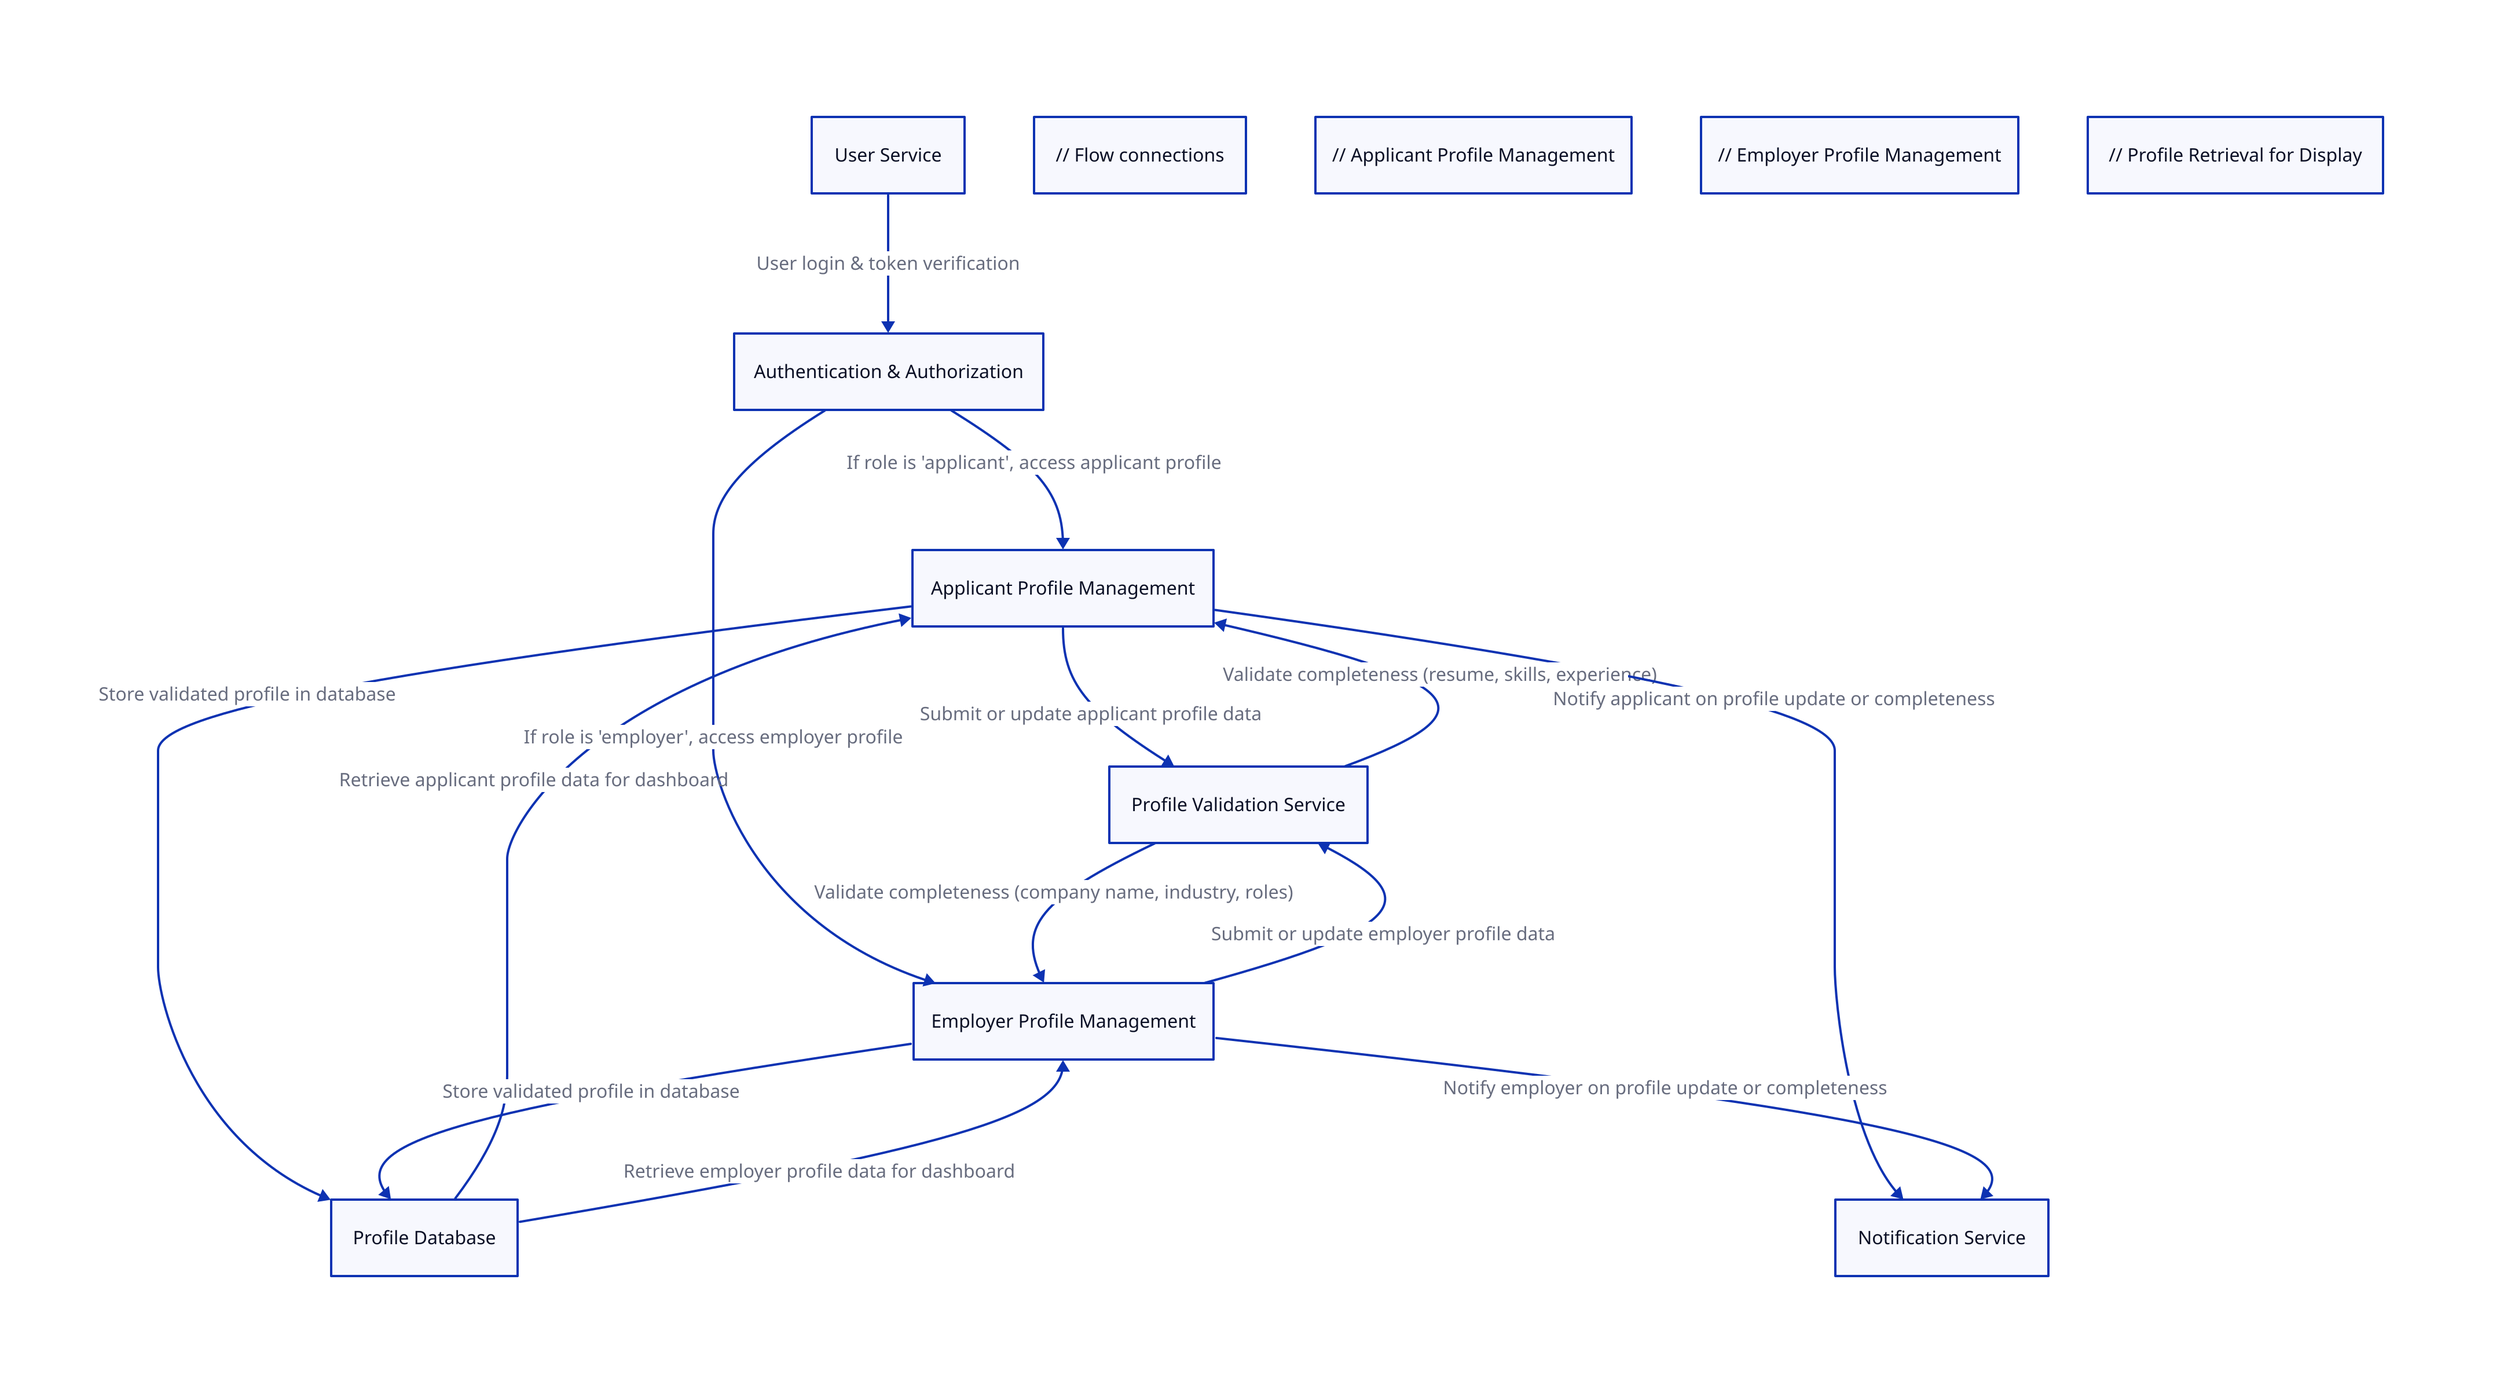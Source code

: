 User_Service: "User Service"
Authentication_Service: "Authentication & Authorization"
Profile_Validation: "Profile Validation Service"
Applicant_Profile: "Applicant Profile Management"
Employer_Profile: "Employer Profile Management"
Database: "Profile Database"
Notification_Service: "Notification Service"

// Flow connections
User_Service -> Authentication_Service: "User login & token verification"
Authentication_Service -> Applicant_Profile: "If role is 'applicant', access applicant profile"
Authentication_Service -> Employer_Profile: "If role is 'employer', access employer profile"

// Applicant Profile Management
Applicant_Profile -> Profile_Validation: "Submit or update applicant profile data"
Profile_Validation -> Applicant_Profile: "Validate completeness (resume, skills, experience)"
Applicant_Profile -> Database: "Store validated profile in database"
Applicant_Profile -> Notification_Service: "Notify applicant on profile update or completeness"

// Employer Profile Management
Employer_Profile -> Profile_Validation: "Submit or update employer profile data"
Profile_Validation -> Employer_Profile: "Validate completeness (company name, industry, roles)"
Employer_Profile -> Database: "Store validated profile in database"
Employer_Profile -> Notification_Service: "Notify employer on profile update or completeness"

// Profile Retrieval for Display
Database -> Applicant_Profile: "Retrieve applicant profile data for dashboard"
Database -> Employer_Profile: "Retrieve employer profile data for dashboard"
